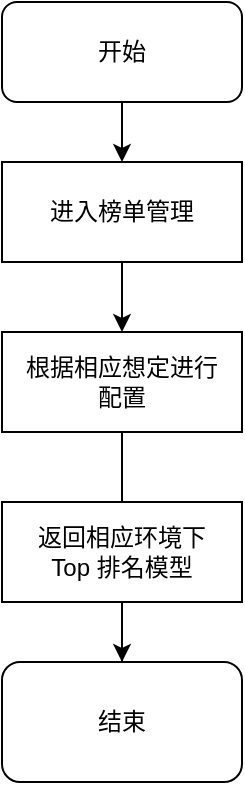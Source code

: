 <mxfile version="21.1.7" type="github">
  <diagram name="Page-1" id="y00TK-j6bm-nqAyX7QKQ">
    <mxGraphModel dx="831" dy="809" grid="1" gridSize="10" guides="1" tooltips="1" connect="1" arrows="1" fold="1" page="1" pageScale="1" pageWidth="827" pageHeight="1169" math="0" shadow="0">
      <root>
        <mxCell id="0" />
        <mxCell id="1" parent="0" />
        <mxCell id="wLO2QBgzgp5diKE-0Crk-11" style="edgeStyle=orthogonalEdgeStyle;rounded=0;orthogonalLoop=1;jettySize=auto;html=1;exitX=0.5;exitY=1;exitDx=0;exitDy=0;entryX=0.5;entryY=0;entryDx=0;entryDy=0;" parent="1" source="wLO2QBgzgp5diKE-0Crk-9" target="wLO2QBgzgp5diKE-0Crk-10" edge="1">
          <mxGeometry relative="1" as="geometry" />
        </mxCell>
        <mxCell id="wLO2QBgzgp5diKE-0Crk-9" value="开始" style="rounded=1;whiteSpace=wrap;html=1;" parent="1" vertex="1">
          <mxGeometry x="320" y="420" width="120" height="50" as="geometry" />
        </mxCell>
        <mxCell id="bIvuIR_Mg-kvNPsUriO_-6" style="edgeStyle=orthogonalEdgeStyle;rounded=0;orthogonalLoop=1;jettySize=auto;html=1;exitX=0.5;exitY=1;exitDx=0;exitDy=0;entryX=0.5;entryY=0;entryDx=0;entryDy=0;" parent="1" source="wLO2QBgzgp5diKE-0Crk-10" target="bIvuIR_Mg-kvNPsUriO_-1" edge="1">
          <mxGeometry relative="1" as="geometry">
            <mxPoint x="380" y="585" as="targetPoint" />
          </mxGeometry>
        </mxCell>
        <mxCell id="wLO2QBgzgp5diKE-0Crk-10" value="进入榜单管理" style="rounded=0;whiteSpace=wrap;html=1;" parent="1" vertex="1">
          <mxGeometry x="320" y="500" width="120" height="50" as="geometry" />
        </mxCell>
        <mxCell id="bIvuIR_Mg-kvNPsUriO_-8" style="edgeStyle=orthogonalEdgeStyle;rounded=0;orthogonalLoop=1;jettySize=auto;html=1;exitX=0.5;exitY=1;exitDx=0;exitDy=0;" parent="1" source="bIvuIR_Mg-kvNPsUriO_-1" edge="1">
          <mxGeometry relative="1" as="geometry">
            <mxPoint x="380" y="770" as="targetPoint" />
          </mxGeometry>
        </mxCell>
        <mxCell id="bIvuIR_Mg-kvNPsUriO_-1" value="根据相应想定进行&lt;br&gt;配置" style="rounded=0;whiteSpace=wrap;html=1;" parent="1" vertex="1">
          <mxGeometry x="320" y="585" width="120" height="50" as="geometry" />
        </mxCell>
        <mxCell id="bIvuIR_Mg-kvNPsUriO_-13" style="edgeStyle=orthogonalEdgeStyle;rounded=0;orthogonalLoop=1;jettySize=auto;html=1;exitX=0.5;exitY=1;exitDx=0;exitDy=0;entryX=0.5;entryY=0;entryDx=0;entryDy=0;" parent="1" source="bIvuIR_Mg-kvNPsUriO_-9" target="bIvuIR_Mg-kvNPsUriO_-12" edge="1">
          <mxGeometry relative="1" as="geometry" />
        </mxCell>
        <mxCell id="bIvuIR_Mg-kvNPsUriO_-9" value="返回相应环境下&lt;br&gt;Top 排名模型" style="rounded=0;whiteSpace=wrap;html=1;" parent="1" vertex="1">
          <mxGeometry x="320" y="670" width="120" height="50" as="geometry" />
        </mxCell>
        <mxCell id="bIvuIR_Mg-kvNPsUriO_-12" value="结束" style="rounded=1;whiteSpace=wrap;html=1;" parent="1" vertex="1">
          <mxGeometry x="320" y="750" width="120" height="60" as="geometry" />
        </mxCell>
        <mxCell id="bIvuIR_Mg-kvNPsUriO_-14" style="edgeStyle=orthogonalEdgeStyle;rounded=0;orthogonalLoop=1;jettySize=auto;html=1;exitX=0.5;exitY=1;exitDx=0;exitDy=0;" parent="1" source="bIvuIR_Mg-kvNPsUriO_-12" target="bIvuIR_Mg-kvNPsUriO_-12" edge="1">
          <mxGeometry relative="1" as="geometry" />
        </mxCell>
      </root>
    </mxGraphModel>
  </diagram>
</mxfile>
